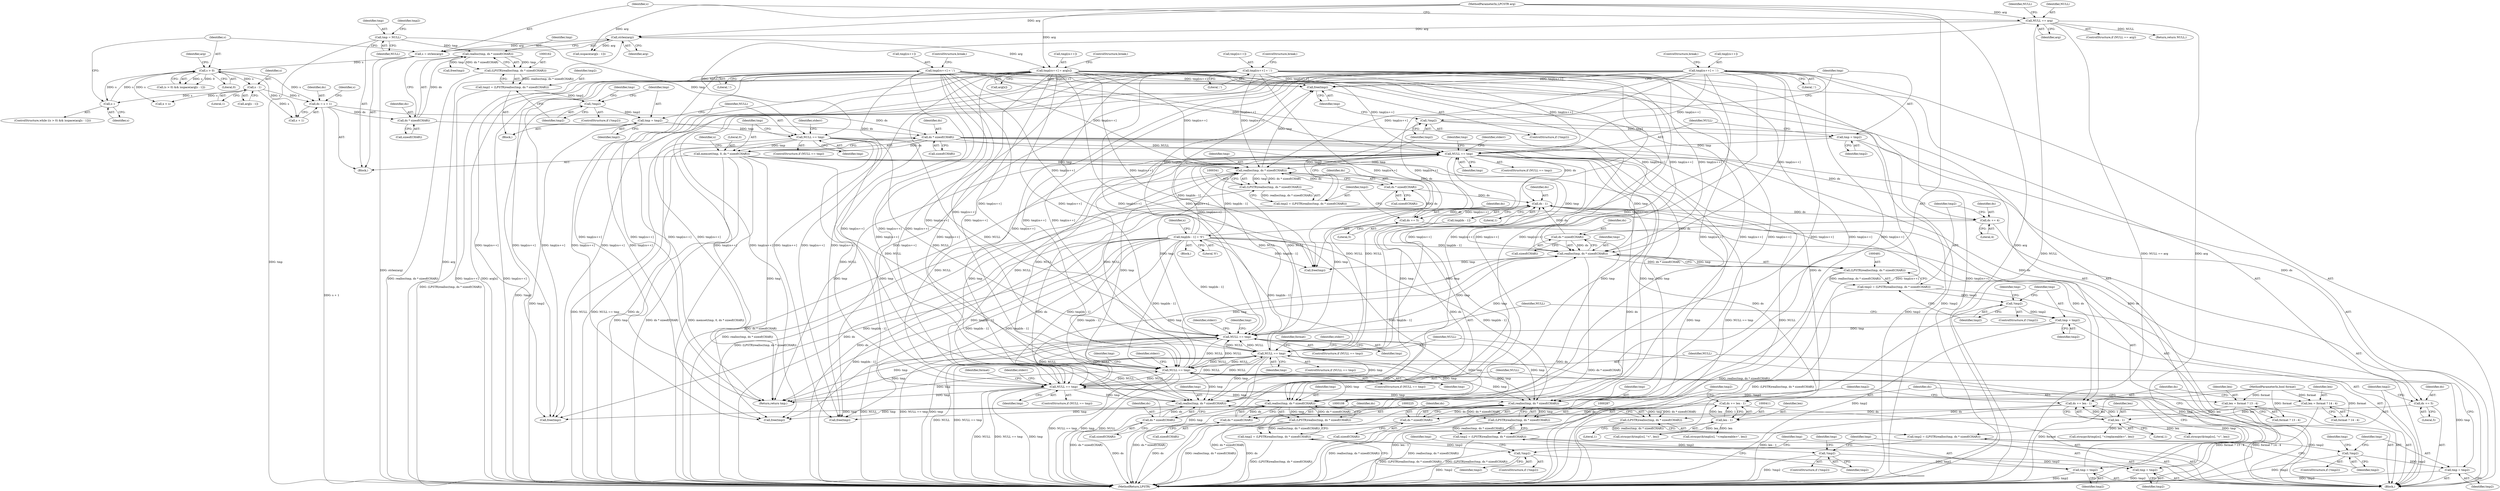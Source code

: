 digraph "0_FreeRDP_fc80ab45621bd966f70594c0b7393ec005a94007@API" {
"1000351" [label="(Call,free(tmp))"];
"1000539" [label="(Call,tmp[cs++] = arg[x])"];
"1000136" [label="(Call,strlen(arg))"];
"1000129" [label="(Call,NULL == arg)"];
"1000109" [label="(MethodParameterIn,LPCSTR arg)"];
"1000397" [label="(Call,tmp[cs++] = ';')"];
"1000342" [label="(Call,realloc(tmp, ds * sizeof(CHAR)))"];
"1000467" [label="(Call,tmp[cs++] = ';')"];
"1000188" [label="(Call,memset(tmp, 0, ds * sizeof(CHAR)))"];
"1000178" [label="(Call,NULL == tmp)"];
"1000113" [label="(Call,tmp = NULL)"];
"1000174" [label="(Call,tmp = tmp2)"];
"1000170" [label="(Call,!tmp2)"];
"1000159" [label="(Call,tmp2 = (LPSTR)realloc(tmp, ds * sizeof(CHAR)))"];
"1000161" [label="(Call,(LPSTR)realloc(tmp, ds * sizeof(CHAR)))"];
"1000163" [label="(Call,realloc(tmp, ds * sizeof(CHAR)))"];
"1000165" [label="(Call,ds * sizeof(CHAR))"];
"1000151" [label="(Call,ds = s + 1)"];
"1000140" [label="(Call,s > 0)"];
"1000134" [label="(Call,s = strlen(arg))"];
"1000149" [label="(Call,s--)"];
"1000146" [label="(Call,s - 1)"];
"1000191" [label="(Call,ds * sizeof(CHAR))"];
"1000303" [label="(Call,NULL == tmp)"];
"1000427" [label="(Call,NULL == tmp)"];
"1000357" [label="(Call,NULL == tmp)"];
"1000241" [label="(Call,NULL == tmp)"];
"1000497" [label="(Call,NULL == tmp)"];
"1000493" [label="(Call,tmp = tmp2)"];
"1000489" [label="(Call,!tmp2)"];
"1000478" [label="(Call,tmp2 = (LPSTR)realloc(tmp, ds * sizeof(CHAR)))"];
"1000480" [label="(Call,(LPSTR)realloc(tmp, ds * sizeof(CHAR)))"];
"1000482" [label="(Call,realloc(tmp, ds * sizeof(CHAR)))"];
"1000531" [label="(Call,tmp[cs++] = ';')"];
"1000548" [label="(Call,tmp[ds - 1] = '\0')"];
"1000484" [label="(Call,ds * sizeof(CHAR))"];
"1000475" [label="(Call,ds += 4)"];
"1000551" [label="(Call,ds - 1)"];
"1000290" [label="(Call,ds * sizeof(CHAR))"];
"1000279" [label="(Call,ds += len - 1)"];
"1000281" [label="(Call,len - 1)"];
"1000273" [label="(Call,len = format ? 14 : 4)"];
"1000110" [label="(MethodParameterIn,bool format)"];
"1000228" [label="(Call,ds * sizeof(CHAR))"];
"1000217" [label="(Call,ds += len - 1)"];
"1000219" [label="(Call,len - 1)"];
"1000211" [label="(Call,len = format ? 13 : 4)"];
"1000414" [label="(Call,ds * sizeof(CHAR))"];
"1000405" [label="(Call,ds += 5)"];
"1000344" [label="(Call,ds * sizeof(CHAR))"];
"1000335" [label="(Call,ds += 5)"];
"1000237" [label="(Call,tmp = tmp2)"];
"1000233" [label="(Call,!tmp2)"];
"1000222" [label="(Call,tmp2 = (LPSTR)realloc(tmp, ds * sizeof(CHAR)))"];
"1000224" [label="(Call,(LPSTR)realloc(tmp, ds * sizeof(CHAR)))"];
"1000226" [label="(Call,realloc(tmp, ds * sizeof(CHAR)))"];
"1000353" [label="(Call,tmp = tmp2)"];
"1000349" [label="(Call,!tmp2)"];
"1000338" [label="(Call,tmp2 = (LPSTR)realloc(tmp, ds * sizeof(CHAR)))"];
"1000340" [label="(Call,(LPSTR)realloc(tmp, ds * sizeof(CHAR)))"];
"1000423" [label="(Call,tmp = tmp2)"];
"1000419" [label="(Call,!tmp2)"];
"1000408" [label="(Call,tmp2 = (LPSTR)realloc(tmp, ds * sizeof(CHAR)))"];
"1000410" [label="(Call,(LPSTR)realloc(tmp, ds * sizeof(CHAR)))"];
"1000412" [label="(Call,realloc(tmp, ds * sizeof(CHAR)))"];
"1000299" [label="(Call,tmp = tmp2)"];
"1000295" [label="(Call,!tmp2)"];
"1000284" [label="(Call,tmp2 = (LPSTR)realloc(tmp, ds * sizeof(CHAR)))"];
"1000286" [label="(Call,(LPSTR)realloc(tmp, ds * sizeof(CHAR)))"];
"1000288" [label="(Call,realloc(tmp, ds * sizeof(CHAR)))"];
"1000283" [label="(Literal,1)"];
"1000133" [label="(Identifier,NULL)"];
"1000204" [label="(Block,)"];
"1000224" [label="(Call,(LPSTR)realloc(tmp, ds * sizeof(CHAR)))"];
"1000227" [label="(Identifier,tmp)"];
"1000177" [label="(ControlStructure,if (NULL == tmp))"];
"1000241" [label="(Call,NULL == tmp)"];
"1000226" [label="(Call,realloc(tmp, ds * sizeof(CHAR)))"];
"1000359" [label="(Identifier,tmp)"];
"1000275" [label="(Call,format ? 14 : 4)"];
"1000491" [label="(Call,free(tmp))"];
"1000137" [label="(Identifier,arg)"];
"1000279" [label="(Call,ds += len - 1)"];
"1000544" [label="(Call,arg[x])"];
"1000420" [label="(Identifier,tmp2)"];
"1000134" [label="(Call,s = strlen(arg))"];
"1000118" [label="(Identifier,tmp2)"];
"1000252" [label="(Identifier,format)"];
"1000536" [label="(Literal,';')"];
"1000416" [label="(Call,sizeof(CHAR))"];
"1000203" [label="(Identifier,x)"];
"1000492" [label="(Identifier,tmp)"];
"1000406" [label="(Identifier,ds)"];
"1000166" [label="(Identifier,ds)"];
"1000484" [label="(Call,ds * sizeof(CHAR))"];
"1000552" [label="(Identifier,ds)"];
"1000357" [label="(Call,NULL == tmp)"];
"1000335" [label="(Call,ds += 5)"];
"1000129" [label="(Call,NULL == arg)"];
"1000369" [label="(Identifier,tmp)"];
"1000547" [label="(ControlStructure,break;)"];
"1000183" [label="(Identifier,stderr)"];
"1000472" [label="(Literal,';')"];
"1000498" [label="(Identifier,NULL)"];
"1000302" [label="(ControlStructure,if (NULL == tmp))"];
"1000428" [label="(Identifier,NULL)"];
"1000548" [label="(Call,tmp[ds - 1] = '\0')"];
"1000213" [label="(Call,format ? 13 : 4)"];
"1000233" [label="(Call,!tmp2)"];
"1000135" [label="(Identifier,s)"];
"1000405" [label="(Call,ds += 5)"];
"1000301" [label="(Identifier,tmp2)"];
"1000432" [label="(Identifier,stderr)"];
"1000473" [label="(ControlStructure,break;)"];
"1000139" [label="(Call,(s > 0) && isspace(arg[s - 1]))"];
"1000553" [label="(Literal,1)"];
"1000175" [label="(Identifier,tmp)"];
"1000497" [label="(Call,NULL == tmp)"];
"1000362" [label="(Identifier,stderr)"];
"1000180" [label="(Identifier,tmp)"];
"1000298" [label="(Identifier,tmp)"];
"1000297" [label="(Call,free(tmp))"];
"1000109" [label="(MethodParameterIn,LPCSTR arg)"];
"1000132" [label="(Return,return NULL;)"];
"1000308" [label="(Identifier,stderr)"];
"1000188" [label="(Call,memset(tmp, 0, ds * sizeof(CHAR)))"];
"1000172" [label="(Call,free(tmp))"];
"1000426" [label="(ControlStructure,if (NULL == tmp))"];
"1000246" [label="(Identifier,stderr)"];
"1000179" [label="(Identifier,NULL)"];
"1000486" [label="(Call,sizeof(CHAR))"];
"1000355" [label="(Identifier,tmp2)"];
"1000131" [label="(Identifier,arg)"];
"1000222" [label="(Call,tmp2 = (LPSTR)realloc(tmp, ds * sizeof(CHAR)))"];
"1000339" [label="(Identifier,tmp2)"];
"1000199" [label="(Call,x < s)"];
"1000423" [label="(Call,tmp = tmp2)"];
"1000165" [label="(Call,ds * sizeof(CHAR))"];
"1000209" [label="(Block,)"];
"1000173" [label="(Identifier,tmp)"];
"1000299" [label="(Call,tmp = tmp2)"];
"1000496" [label="(ControlStructure,if (NULL == tmp))"];
"1000336" [label="(Identifier,ds)"];
"1000418" [label="(ControlStructure,if (!tmp2))"];
"1000480" [label="(Call,(LPSTR)realloc(tmp, ds * sizeof(CHAR)))"];
"1000286" [label="(Call,(LPSTR)realloc(tmp, ds * sizeof(CHAR)))"];
"1000152" [label="(Identifier,ds)"];
"1000253" [label="(Call,strncpy(&tmp[cs], \"<replaceable>\", len))"];
"1000115" [label="(Identifier,NULL)"];
"1000424" [label="(Identifier,tmp)"];
"1000212" [label="(Identifier,len)"];
"1000230" [label="(Call,sizeof(CHAR))"];
"1000429" [label="(Identifier,tmp)"];
"1000159" [label="(Call,tmp2 = (LPSTR)realloc(tmp, ds * sizeof(CHAR)))"];
"1000191" [label="(Call,ds * sizeof(CHAR))"];
"1000140" [label="(Call,s > 0)"];
"1000439" [label="(Identifier,tmp)"];
"1000537" [label="(ControlStructure,break;)"];
"1000261" [label="(Call,strncpy(&tmp[cs], \"&lt;\", len))"];
"1000217" [label="(Call,ds += len - 1)"];
"1000485" [label="(Identifier,ds)"];
"1000138" [label="(ControlStructure,while ((s > 0) && isspace(arg[s - 1])))"];
"1000157" [label="(Identifier,s)"];
"1000554" [label="(Literal,'\0')"];
"1000415" [label="(Identifier,ds)"];
"1000144" [label="(Call,arg[s - 1])"];
"1000229" [label="(Identifier,ds)"];
"1000419" [label="(Call,!tmp2)"];
"1000345" [label="(Identifier,ds)"];
"1000410" [label="(Call,(LPSTR)realloc(tmp, ds * sizeof(CHAR)))"];
"1000189" [label="(Identifier,tmp)"];
"1000555" [label="(Return,return tmp;)"];
"1000235" [label="(Call,free(tmp))"];
"1000323" [label="(Call,strncpy(&tmp[cs], \"&lt;\", len))"];
"1000352" [label="(Identifier,tmp)"];
"1000242" [label="(Identifier,NULL)"];
"1000284" [label="(Call,tmp2 = (LPSTR)realloc(tmp, ds * sizeof(CHAR)))"];
"1000282" [label="(Identifier,len)"];
"1000148" [label="(Literal,1)"];
"1000228" [label="(Call,ds * sizeof(CHAR))"];
"1000153" [label="(Call,s + 1)"];
"1000350" [label="(Identifier,tmp2)"];
"1000303" [label="(Call,NULL == tmp)"];
"1000300" [label="(Identifier,tmp)"];
"1000412" [label="(Call,realloc(tmp, ds * sizeof(CHAR)))"];
"1000232" [label="(ControlStructure,if (!tmp2))"];
"1000305" [label="(Identifier,tmp)"];
"1000549" [label="(Call,tmp[ds - 1])"];
"1000427" [label="(Call,NULL == tmp)"];
"1000540" [label="(Call,tmp[cs++])"];
"1000151" [label="(Call,ds = s + 1)"];
"1000169" [label="(ControlStructure,if (!tmp2))"];
"1000493" [label="(Call,tmp = tmp2)"];
"1000143" [label="(Call,isspace(arg[s - 1]))"];
"1000190" [label="(Literal,0)"];
"1000161" [label="(Call,(LPSTR)realloc(tmp, ds * sizeof(CHAR)))"];
"1000532" [label="(Call,tmp[cs++])"];
"1000409" [label="(Identifier,tmp2)"];
"1000114" [label="(Identifier,tmp)"];
"1000488" [label="(ControlStructure,if (!tmp2))"];
"1000476" [label="(Identifier,ds)"];
"1000499" [label="(Identifier,tmp)"];
"1000291" [label="(Identifier,ds)"];
"1000285" [label="(Identifier,tmp2)"];
"1000141" [label="(Identifier,s)"];
"1000343" [label="(Identifier,tmp)"];
"1000342" [label="(Call,realloc(tmp, ds * sizeof(CHAR)))"];
"1000314" [label="(Identifier,format)"];
"1000557" [label="(MethodReturn,LPSTR)"];
"1000337" [label="(Literal,5)"];
"1000142" [label="(Literal,0)"];
"1000292" [label="(Call,sizeof(CHAR))"];
"1000110" [label="(MethodParameterIn,bool format)"];
"1000489" [label="(Call,!tmp2)"];
"1000344" [label="(Call,ds * sizeof(CHAR))"];
"1000240" [label="(ControlStructure,if (NULL == tmp))"];
"1000531" [label="(Call,tmp[cs++] = ';')"];
"1000315" [label="(Call,strncpy(&tmp[cs], \"</replaceable>\", len))"];
"1000211" [label="(Call,len = format ? 13 : 4)"];
"1000197" [label="(Identifier,x)"];
"1000475" [label="(Call,ds += 4)"];
"1000234" [label="(Identifier,tmp2)"];
"1000468" [label="(Call,tmp[cs++])"];
"1000176" [label="(Identifier,tmp2)"];
"1000478" [label="(Call,tmp2 = (LPSTR)realloc(tmp, ds * sizeof(CHAR)))"];
"1000407" [label="(Literal,5)"];
"1000170" [label="(Call,!tmp2)"];
"1000146" [label="(Call,s - 1)"];
"1000351" [label="(Call,free(tmp))"];
"1000290" [label="(Call,ds * sizeof(CHAR))"];
"1000494" [label="(Identifier,tmp)"];
"1000490" [label="(Identifier,tmp2)"];
"1000483" [label="(Identifier,tmp)"];
"1000158" [label="(Block,)"];
"1000346" [label="(Call,sizeof(CHAR))"];
"1000502" [label="(Identifier,stderr)"];
"1000479" [label="(Identifier,tmp2)"];
"1000163" [label="(Call,realloc(tmp, ds * sizeof(CHAR)))"];
"1000149" [label="(Call,s--)"];
"1000238" [label="(Identifier,tmp)"];
"1000539" [label="(Call,tmp[cs++] = arg[x])"];
"1000349" [label="(Call,!tmp2)"];
"1000223" [label="(Identifier,tmp2)"];
"1000304" [label="(Identifier,NULL)"];
"1000467" [label="(Call,tmp[cs++] = ';')"];
"1000495" [label="(Identifier,tmp2)"];
"1000147" [label="(Identifier,s)"];
"1000193" [label="(Call,sizeof(CHAR))"];
"1000414" [label="(Call,ds * sizeof(CHAR))"];
"1000294" [label="(ControlStructure,if (!tmp2))"];
"1000288" [label="(Call,realloc(tmp, ds * sizeof(CHAR)))"];
"1000338" [label="(Call,tmp2 = (LPSTR)realloc(tmp, ds * sizeof(CHAR)))"];
"1000192" [label="(Identifier,ds)"];
"1000289" [label="(Identifier,tmp)"];
"1000239" [label="(Identifier,tmp2)"];
"1000477" [label="(Literal,4)"];
"1000280" [label="(Identifier,ds)"];
"1000128" [label="(ControlStructure,if (NULL == arg))"];
"1000348" [label="(ControlStructure,if (!tmp2))"];
"1000220" [label="(Identifier,len)"];
"1000150" [label="(Identifier,s)"];
"1000218" [label="(Identifier,ds)"];
"1000509" [label="(Identifier,tmp)"];
"1000295" [label="(Call,!tmp2)"];
"1000296" [label="(Identifier,tmp2)"];
"1000354" [label="(Identifier,tmp)"];
"1000164" [label="(Identifier,tmp)"];
"1000174" [label="(Call,tmp = tmp2)"];
"1000219" [label="(Call,len - 1)"];
"1000145" [label="(Identifier,arg)"];
"1000171" [label="(Identifier,tmp2)"];
"1000408" [label="(Call,tmp2 = (LPSTR)realloc(tmp, ds * sizeof(CHAR)))"];
"1000397" [label="(Call,tmp[cs++] = ';')"];
"1000130" [label="(Identifier,NULL)"];
"1000178" [label="(Call,NULL == tmp)"];
"1000281" [label="(Call,len - 1)"];
"1000402" [label="(Literal,';')"];
"1000236" [label="(Identifier,tmp)"];
"1000413" [label="(Identifier,tmp)"];
"1000273" [label="(Call,len = format ? 14 : 4)"];
"1000356" [label="(ControlStructure,if (NULL == tmp))"];
"1000111" [label="(Block,)"];
"1000358" [label="(Identifier,NULL)"];
"1000221" [label="(Literal,1)"];
"1000425" [label="(Identifier,tmp2)"];
"1000237" [label="(Call,tmp = tmp2)"];
"1000482" [label="(Call,realloc(tmp, ds * sizeof(CHAR)))"];
"1000551" [label="(Call,ds - 1)"];
"1000113" [label="(Call,tmp = NULL)"];
"1000243" [label="(Identifier,tmp)"];
"1000340" [label="(Call,(LPSTR)realloc(tmp, ds * sizeof(CHAR)))"];
"1000421" [label="(Call,free(tmp))"];
"1000398" [label="(Call,tmp[cs++])"];
"1000422" [label="(Identifier,tmp)"];
"1000160" [label="(Identifier,tmp2)"];
"1000353" [label="(Call,tmp = tmp2)"];
"1000167" [label="(Call,sizeof(CHAR))"];
"1000403" [label="(ControlStructure,break;)"];
"1000274" [label="(Identifier,len)"];
"1000136" [label="(Call,strlen(arg))"];
"1000351" -> "1000348"  [label="AST: "];
"1000351" -> "1000352"  [label="CFG: "];
"1000352" -> "1000351"  [label="AST: "];
"1000354" -> "1000351"  [label="CFG: "];
"1000539" -> "1000351"  [label="DDG: tmp[cs++]"];
"1000397" -> "1000351"  [label="DDG: tmp[cs++]"];
"1000342" -> "1000351"  [label="DDG: tmp"];
"1000467" -> "1000351"  [label="DDG: tmp[cs++]"];
"1000531" -> "1000351"  [label="DDG: tmp[cs++]"];
"1000548" -> "1000351"  [label="DDG: tmp[ds - 1]"];
"1000539" -> "1000209"  [label="AST: "];
"1000539" -> "1000544"  [label="CFG: "];
"1000540" -> "1000539"  [label="AST: "];
"1000544" -> "1000539"  [label="AST: "];
"1000547" -> "1000539"  [label="CFG: "];
"1000539" -> "1000557"  [label="DDG: tmp[cs++]"];
"1000539" -> "1000557"  [label="DDG: arg[x]"];
"1000539" -> "1000226"  [label="DDG: tmp[cs++]"];
"1000539" -> "1000235"  [label="DDG: tmp[cs++]"];
"1000539" -> "1000241"  [label="DDG: tmp[cs++]"];
"1000539" -> "1000288"  [label="DDG: tmp[cs++]"];
"1000539" -> "1000297"  [label="DDG: tmp[cs++]"];
"1000539" -> "1000303"  [label="DDG: tmp[cs++]"];
"1000539" -> "1000342"  [label="DDG: tmp[cs++]"];
"1000539" -> "1000357"  [label="DDG: tmp[cs++]"];
"1000539" -> "1000412"  [label="DDG: tmp[cs++]"];
"1000539" -> "1000421"  [label="DDG: tmp[cs++]"];
"1000539" -> "1000427"  [label="DDG: tmp[cs++]"];
"1000539" -> "1000482"  [label="DDG: tmp[cs++]"];
"1000539" -> "1000491"  [label="DDG: tmp[cs++]"];
"1000539" -> "1000497"  [label="DDG: tmp[cs++]"];
"1000136" -> "1000539"  [label="DDG: arg"];
"1000109" -> "1000539"  [label="DDG: arg"];
"1000539" -> "1000555"  [label="DDG: tmp[cs++]"];
"1000136" -> "1000134"  [label="AST: "];
"1000136" -> "1000137"  [label="CFG: "];
"1000137" -> "1000136"  [label="AST: "];
"1000134" -> "1000136"  [label="CFG: "];
"1000136" -> "1000557"  [label="DDG: arg"];
"1000136" -> "1000134"  [label="DDG: arg"];
"1000129" -> "1000136"  [label="DDG: arg"];
"1000109" -> "1000136"  [label="DDG: arg"];
"1000136" -> "1000143"  [label="DDG: arg"];
"1000129" -> "1000128"  [label="AST: "];
"1000129" -> "1000131"  [label="CFG: "];
"1000130" -> "1000129"  [label="AST: "];
"1000131" -> "1000129"  [label="AST: "];
"1000133" -> "1000129"  [label="CFG: "];
"1000135" -> "1000129"  [label="CFG: "];
"1000129" -> "1000557"  [label="DDG: NULL"];
"1000129" -> "1000557"  [label="DDG: NULL == arg"];
"1000129" -> "1000557"  [label="DDG: arg"];
"1000109" -> "1000129"  [label="DDG: arg"];
"1000129" -> "1000132"  [label="DDG: NULL"];
"1000129" -> "1000178"  [label="DDG: NULL"];
"1000109" -> "1000108"  [label="AST: "];
"1000109" -> "1000557"  [label="DDG: arg"];
"1000109" -> "1000143"  [label="DDG: arg"];
"1000397" -> "1000209"  [label="AST: "];
"1000397" -> "1000402"  [label="CFG: "];
"1000398" -> "1000397"  [label="AST: "];
"1000402" -> "1000397"  [label="AST: "];
"1000403" -> "1000397"  [label="CFG: "];
"1000397" -> "1000557"  [label="DDG: tmp[cs++]"];
"1000397" -> "1000226"  [label="DDG: tmp[cs++]"];
"1000397" -> "1000235"  [label="DDG: tmp[cs++]"];
"1000397" -> "1000241"  [label="DDG: tmp[cs++]"];
"1000397" -> "1000288"  [label="DDG: tmp[cs++]"];
"1000397" -> "1000297"  [label="DDG: tmp[cs++]"];
"1000397" -> "1000303"  [label="DDG: tmp[cs++]"];
"1000397" -> "1000342"  [label="DDG: tmp[cs++]"];
"1000397" -> "1000357"  [label="DDG: tmp[cs++]"];
"1000397" -> "1000412"  [label="DDG: tmp[cs++]"];
"1000397" -> "1000421"  [label="DDG: tmp[cs++]"];
"1000397" -> "1000427"  [label="DDG: tmp[cs++]"];
"1000397" -> "1000482"  [label="DDG: tmp[cs++]"];
"1000397" -> "1000491"  [label="DDG: tmp[cs++]"];
"1000397" -> "1000497"  [label="DDG: tmp[cs++]"];
"1000397" -> "1000555"  [label="DDG: tmp[cs++]"];
"1000342" -> "1000340"  [label="AST: "];
"1000342" -> "1000344"  [label="CFG: "];
"1000343" -> "1000342"  [label="AST: "];
"1000344" -> "1000342"  [label="AST: "];
"1000340" -> "1000342"  [label="CFG: "];
"1000342" -> "1000557"  [label="DDG: ds * sizeof(CHAR)"];
"1000342" -> "1000340"  [label="DDG: tmp"];
"1000342" -> "1000340"  [label="DDG: ds * sizeof(CHAR)"];
"1000467" -> "1000342"  [label="DDG: tmp[cs++]"];
"1000188" -> "1000342"  [label="DDG: tmp"];
"1000303" -> "1000342"  [label="DDG: tmp"];
"1000497" -> "1000342"  [label="DDG: tmp"];
"1000427" -> "1000342"  [label="DDG: tmp"];
"1000241" -> "1000342"  [label="DDG: tmp"];
"1000357" -> "1000342"  [label="DDG: tmp"];
"1000531" -> "1000342"  [label="DDG: tmp[cs++]"];
"1000548" -> "1000342"  [label="DDG: tmp[ds - 1]"];
"1000344" -> "1000342"  [label="DDG: ds"];
"1000467" -> "1000209"  [label="AST: "];
"1000467" -> "1000472"  [label="CFG: "];
"1000468" -> "1000467"  [label="AST: "];
"1000472" -> "1000467"  [label="AST: "];
"1000473" -> "1000467"  [label="CFG: "];
"1000467" -> "1000557"  [label="DDG: tmp[cs++]"];
"1000467" -> "1000226"  [label="DDG: tmp[cs++]"];
"1000467" -> "1000235"  [label="DDG: tmp[cs++]"];
"1000467" -> "1000241"  [label="DDG: tmp[cs++]"];
"1000467" -> "1000288"  [label="DDG: tmp[cs++]"];
"1000467" -> "1000297"  [label="DDG: tmp[cs++]"];
"1000467" -> "1000303"  [label="DDG: tmp[cs++]"];
"1000467" -> "1000357"  [label="DDG: tmp[cs++]"];
"1000467" -> "1000412"  [label="DDG: tmp[cs++]"];
"1000467" -> "1000421"  [label="DDG: tmp[cs++]"];
"1000467" -> "1000427"  [label="DDG: tmp[cs++]"];
"1000467" -> "1000482"  [label="DDG: tmp[cs++]"];
"1000467" -> "1000491"  [label="DDG: tmp[cs++]"];
"1000467" -> "1000497"  [label="DDG: tmp[cs++]"];
"1000467" -> "1000555"  [label="DDG: tmp[cs++]"];
"1000188" -> "1000111"  [label="AST: "];
"1000188" -> "1000191"  [label="CFG: "];
"1000189" -> "1000188"  [label="AST: "];
"1000190" -> "1000188"  [label="AST: "];
"1000191" -> "1000188"  [label="AST: "];
"1000197" -> "1000188"  [label="CFG: "];
"1000188" -> "1000557"  [label="DDG: memset(tmp, 0, ds * sizeof(CHAR))"];
"1000188" -> "1000557"  [label="DDG: tmp"];
"1000188" -> "1000557"  [label="DDG: ds * sizeof(CHAR)"];
"1000178" -> "1000188"  [label="DDG: tmp"];
"1000191" -> "1000188"  [label="DDG: ds"];
"1000188" -> "1000226"  [label="DDG: tmp"];
"1000188" -> "1000288"  [label="DDG: tmp"];
"1000188" -> "1000412"  [label="DDG: tmp"];
"1000188" -> "1000482"  [label="DDG: tmp"];
"1000188" -> "1000555"  [label="DDG: tmp"];
"1000178" -> "1000177"  [label="AST: "];
"1000178" -> "1000180"  [label="CFG: "];
"1000179" -> "1000178"  [label="AST: "];
"1000180" -> "1000178"  [label="AST: "];
"1000183" -> "1000178"  [label="CFG: "];
"1000189" -> "1000178"  [label="CFG: "];
"1000178" -> "1000557"  [label="DDG: NULL == tmp"];
"1000178" -> "1000557"  [label="DDG: NULL"];
"1000113" -> "1000178"  [label="DDG: tmp"];
"1000174" -> "1000178"  [label="DDG: tmp"];
"1000178" -> "1000241"  [label="DDG: NULL"];
"1000178" -> "1000303"  [label="DDG: NULL"];
"1000178" -> "1000357"  [label="DDG: NULL"];
"1000178" -> "1000427"  [label="DDG: NULL"];
"1000178" -> "1000497"  [label="DDG: NULL"];
"1000113" -> "1000111"  [label="AST: "];
"1000113" -> "1000115"  [label="CFG: "];
"1000114" -> "1000113"  [label="AST: "];
"1000115" -> "1000113"  [label="AST: "];
"1000118" -> "1000113"  [label="CFG: "];
"1000113" -> "1000557"  [label="DDG: tmp"];
"1000113" -> "1000163"  [label="DDG: tmp"];
"1000174" -> "1000158"  [label="AST: "];
"1000174" -> "1000176"  [label="CFG: "];
"1000175" -> "1000174"  [label="AST: "];
"1000176" -> "1000174"  [label="AST: "];
"1000179" -> "1000174"  [label="CFG: "];
"1000174" -> "1000557"  [label="DDG: tmp2"];
"1000170" -> "1000174"  [label="DDG: tmp2"];
"1000170" -> "1000169"  [label="AST: "];
"1000170" -> "1000171"  [label="CFG: "];
"1000171" -> "1000170"  [label="AST: "];
"1000173" -> "1000170"  [label="CFG: "];
"1000175" -> "1000170"  [label="CFG: "];
"1000170" -> "1000557"  [label="DDG: !tmp2"];
"1000159" -> "1000170"  [label="DDG: tmp2"];
"1000159" -> "1000158"  [label="AST: "];
"1000159" -> "1000161"  [label="CFG: "];
"1000160" -> "1000159"  [label="AST: "];
"1000161" -> "1000159"  [label="AST: "];
"1000171" -> "1000159"  [label="CFG: "];
"1000159" -> "1000557"  [label="DDG: (LPSTR)realloc(tmp, ds * sizeof(CHAR))"];
"1000161" -> "1000159"  [label="DDG: realloc(tmp, ds * sizeof(CHAR))"];
"1000161" -> "1000163"  [label="CFG: "];
"1000162" -> "1000161"  [label="AST: "];
"1000163" -> "1000161"  [label="AST: "];
"1000161" -> "1000557"  [label="DDG: realloc(tmp, ds * sizeof(CHAR))"];
"1000163" -> "1000161"  [label="DDG: tmp"];
"1000163" -> "1000161"  [label="DDG: ds * sizeof(CHAR)"];
"1000163" -> "1000165"  [label="CFG: "];
"1000164" -> "1000163"  [label="AST: "];
"1000165" -> "1000163"  [label="AST: "];
"1000165" -> "1000163"  [label="DDG: ds"];
"1000163" -> "1000172"  [label="DDG: tmp"];
"1000165" -> "1000167"  [label="CFG: "];
"1000166" -> "1000165"  [label="AST: "];
"1000167" -> "1000165"  [label="AST: "];
"1000151" -> "1000165"  [label="DDG: ds"];
"1000165" -> "1000191"  [label="DDG: ds"];
"1000151" -> "1000111"  [label="AST: "];
"1000151" -> "1000153"  [label="CFG: "];
"1000152" -> "1000151"  [label="AST: "];
"1000153" -> "1000151"  [label="AST: "];
"1000157" -> "1000151"  [label="CFG: "];
"1000151" -> "1000557"  [label="DDG: s + 1"];
"1000140" -> "1000151"  [label="DDG: s"];
"1000146" -> "1000151"  [label="DDG: s"];
"1000151" -> "1000191"  [label="DDG: ds"];
"1000140" -> "1000139"  [label="AST: "];
"1000140" -> "1000142"  [label="CFG: "];
"1000141" -> "1000140"  [label="AST: "];
"1000142" -> "1000140"  [label="AST: "];
"1000145" -> "1000140"  [label="CFG: "];
"1000139" -> "1000140"  [label="CFG: "];
"1000140" -> "1000139"  [label="DDG: s"];
"1000140" -> "1000139"  [label="DDG: 0"];
"1000134" -> "1000140"  [label="DDG: s"];
"1000149" -> "1000140"  [label="DDG: s"];
"1000140" -> "1000146"  [label="DDG: s"];
"1000140" -> "1000149"  [label="DDG: s"];
"1000140" -> "1000153"  [label="DDG: s"];
"1000140" -> "1000199"  [label="DDG: s"];
"1000134" -> "1000111"  [label="AST: "];
"1000135" -> "1000134"  [label="AST: "];
"1000141" -> "1000134"  [label="CFG: "];
"1000134" -> "1000557"  [label="DDG: strlen(arg)"];
"1000149" -> "1000138"  [label="AST: "];
"1000149" -> "1000150"  [label="CFG: "];
"1000150" -> "1000149"  [label="AST: "];
"1000141" -> "1000149"  [label="CFG: "];
"1000146" -> "1000149"  [label="DDG: s"];
"1000146" -> "1000144"  [label="AST: "];
"1000146" -> "1000148"  [label="CFG: "];
"1000147" -> "1000146"  [label="AST: "];
"1000148" -> "1000146"  [label="AST: "];
"1000144" -> "1000146"  [label="CFG: "];
"1000146" -> "1000153"  [label="DDG: s"];
"1000146" -> "1000199"  [label="DDG: s"];
"1000191" -> "1000193"  [label="CFG: "];
"1000192" -> "1000191"  [label="AST: "];
"1000193" -> "1000191"  [label="AST: "];
"1000191" -> "1000557"  [label="DDG: ds"];
"1000191" -> "1000217"  [label="DDG: ds"];
"1000191" -> "1000279"  [label="DDG: ds"];
"1000191" -> "1000335"  [label="DDG: ds"];
"1000191" -> "1000405"  [label="DDG: ds"];
"1000191" -> "1000475"  [label="DDG: ds"];
"1000191" -> "1000551"  [label="DDG: ds"];
"1000303" -> "1000302"  [label="AST: "];
"1000303" -> "1000305"  [label="CFG: "];
"1000304" -> "1000303"  [label="AST: "];
"1000305" -> "1000303"  [label="AST: "];
"1000308" -> "1000303"  [label="CFG: "];
"1000314" -> "1000303"  [label="CFG: "];
"1000303" -> "1000557"  [label="DDG: NULL"];
"1000303" -> "1000557"  [label="DDG: NULL == tmp"];
"1000303" -> "1000557"  [label="DDG: tmp"];
"1000303" -> "1000226"  [label="DDG: tmp"];
"1000303" -> "1000241"  [label="DDG: NULL"];
"1000303" -> "1000288"  [label="DDG: tmp"];
"1000427" -> "1000303"  [label="DDG: NULL"];
"1000357" -> "1000303"  [label="DDG: NULL"];
"1000241" -> "1000303"  [label="DDG: NULL"];
"1000497" -> "1000303"  [label="DDG: NULL"];
"1000299" -> "1000303"  [label="DDG: tmp"];
"1000531" -> "1000303"  [label="DDG: tmp[cs++]"];
"1000548" -> "1000303"  [label="DDG: tmp[ds - 1]"];
"1000303" -> "1000357"  [label="DDG: NULL"];
"1000303" -> "1000412"  [label="DDG: tmp"];
"1000303" -> "1000427"  [label="DDG: NULL"];
"1000303" -> "1000482"  [label="DDG: tmp"];
"1000303" -> "1000497"  [label="DDG: NULL"];
"1000303" -> "1000555"  [label="DDG: tmp"];
"1000427" -> "1000426"  [label="AST: "];
"1000427" -> "1000429"  [label="CFG: "];
"1000428" -> "1000427"  [label="AST: "];
"1000429" -> "1000427"  [label="AST: "];
"1000432" -> "1000427"  [label="CFG: "];
"1000439" -> "1000427"  [label="CFG: "];
"1000427" -> "1000557"  [label="DDG: NULL"];
"1000427" -> "1000557"  [label="DDG: NULL == tmp"];
"1000427" -> "1000557"  [label="DDG: tmp"];
"1000427" -> "1000226"  [label="DDG: tmp"];
"1000427" -> "1000241"  [label="DDG: NULL"];
"1000427" -> "1000288"  [label="DDG: tmp"];
"1000427" -> "1000357"  [label="DDG: NULL"];
"1000427" -> "1000412"  [label="DDG: tmp"];
"1000357" -> "1000427"  [label="DDG: NULL"];
"1000241" -> "1000427"  [label="DDG: NULL"];
"1000497" -> "1000427"  [label="DDG: NULL"];
"1000423" -> "1000427"  [label="DDG: tmp"];
"1000531" -> "1000427"  [label="DDG: tmp[cs++]"];
"1000548" -> "1000427"  [label="DDG: tmp[ds - 1]"];
"1000427" -> "1000482"  [label="DDG: tmp"];
"1000427" -> "1000497"  [label="DDG: NULL"];
"1000427" -> "1000555"  [label="DDG: tmp"];
"1000357" -> "1000356"  [label="AST: "];
"1000357" -> "1000359"  [label="CFG: "];
"1000358" -> "1000357"  [label="AST: "];
"1000359" -> "1000357"  [label="AST: "];
"1000362" -> "1000357"  [label="CFG: "];
"1000369" -> "1000357"  [label="CFG: "];
"1000357" -> "1000557"  [label="DDG: NULL == tmp"];
"1000357" -> "1000557"  [label="DDG: NULL"];
"1000357" -> "1000557"  [label="DDG: tmp"];
"1000357" -> "1000226"  [label="DDG: tmp"];
"1000357" -> "1000241"  [label="DDG: NULL"];
"1000357" -> "1000288"  [label="DDG: tmp"];
"1000241" -> "1000357"  [label="DDG: NULL"];
"1000497" -> "1000357"  [label="DDG: NULL"];
"1000353" -> "1000357"  [label="DDG: tmp"];
"1000531" -> "1000357"  [label="DDG: tmp[cs++]"];
"1000548" -> "1000357"  [label="DDG: tmp[ds - 1]"];
"1000357" -> "1000412"  [label="DDG: tmp"];
"1000357" -> "1000482"  [label="DDG: tmp"];
"1000357" -> "1000497"  [label="DDG: NULL"];
"1000357" -> "1000555"  [label="DDG: tmp"];
"1000241" -> "1000240"  [label="AST: "];
"1000241" -> "1000243"  [label="CFG: "];
"1000242" -> "1000241"  [label="AST: "];
"1000243" -> "1000241"  [label="AST: "];
"1000246" -> "1000241"  [label="CFG: "];
"1000252" -> "1000241"  [label="CFG: "];
"1000241" -> "1000557"  [label="DDG: NULL"];
"1000241" -> "1000557"  [label="DDG: NULL == tmp"];
"1000241" -> "1000557"  [label="DDG: tmp"];
"1000241" -> "1000226"  [label="DDG: tmp"];
"1000497" -> "1000241"  [label="DDG: NULL"];
"1000237" -> "1000241"  [label="DDG: tmp"];
"1000531" -> "1000241"  [label="DDG: tmp[cs++]"];
"1000548" -> "1000241"  [label="DDG: tmp[ds - 1]"];
"1000241" -> "1000288"  [label="DDG: tmp"];
"1000241" -> "1000412"  [label="DDG: tmp"];
"1000241" -> "1000482"  [label="DDG: tmp"];
"1000241" -> "1000497"  [label="DDG: NULL"];
"1000241" -> "1000555"  [label="DDG: tmp"];
"1000497" -> "1000496"  [label="AST: "];
"1000497" -> "1000499"  [label="CFG: "];
"1000498" -> "1000497"  [label="AST: "];
"1000499" -> "1000497"  [label="AST: "];
"1000502" -> "1000497"  [label="CFG: "];
"1000509" -> "1000497"  [label="CFG: "];
"1000497" -> "1000557"  [label="DDG: NULL"];
"1000497" -> "1000557"  [label="DDG: NULL == tmp"];
"1000497" -> "1000557"  [label="DDG: tmp"];
"1000497" -> "1000226"  [label="DDG: tmp"];
"1000497" -> "1000288"  [label="DDG: tmp"];
"1000497" -> "1000412"  [label="DDG: tmp"];
"1000497" -> "1000482"  [label="DDG: tmp"];
"1000493" -> "1000497"  [label="DDG: tmp"];
"1000531" -> "1000497"  [label="DDG: tmp[cs++]"];
"1000548" -> "1000497"  [label="DDG: tmp[ds - 1]"];
"1000497" -> "1000555"  [label="DDG: tmp"];
"1000493" -> "1000209"  [label="AST: "];
"1000493" -> "1000495"  [label="CFG: "];
"1000494" -> "1000493"  [label="AST: "];
"1000495" -> "1000493"  [label="AST: "];
"1000498" -> "1000493"  [label="CFG: "];
"1000493" -> "1000557"  [label="DDG: tmp2"];
"1000489" -> "1000493"  [label="DDG: tmp2"];
"1000489" -> "1000488"  [label="AST: "];
"1000489" -> "1000490"  [label="CFG: "];
"1000490" -> "1000489"  [label="AST: "];
"1000492" -> "1000489"  [label="CFG: "];
"1000494" -> "1000489"  [label="CFG: "];
"1000489" -> "1000557"  [label="DDG: !tmp2"];
"1000478" -> "1000489"  [label="DDG: tmp2"];
"1000478" -> "1000209"  [label="AST: "];
"1000478" -> "1000480"  [label="CFG: "];
"1000479" -> "1000478"  [label="AST: "];
"1000480" -> "1000478"  [label="AST: "];
"1000490" -> "1000478"  [label="CFG: "];
"1000478" -> "1000557"  [label="DDG: (LPSTR)realloc(tmp, ds * sizeof(CHAR))"];
"1000480" -> "1000478"  [label="DDG: realloc(tmp, ds * sizeof(CHAR))"];
"1000480" -> "1000482"  [label="CFG: "];
"1000481" -> "1000480"  [label="AST: "];
"1000482" -> "1000480"  [label="AST: "];
"1000480" -> "1000557"  [label="DDG: realloc(tmp, ds * sizeof(CHAR))"];
"1000482" -> "1000480"  [label="DDG: tmp"];
"1000482" -> "1000480"  [label="DDG: ds * sizeof(CHAR)"];
"1000482" -> "1000484"  [label="CFG: "];
"1000483" -> "1000482"  [label="AST: "];
"1000484" -> "1000482"  [label="AST: "];
"1000482" -> "1000557"  [label="DDG: ds * sizeof(CHAR)"];
"1000531" -> "1000482"  [label="DDG: tmp[cs++]"];
"1000548" -> "1000482"  [label="DDG: tmp[ds - 1]"];
"1000484" -> "1000482"  [label="DDG: ds"];
"1000482" -> "1000491"  [label="DDG: tmp"];
"1000531" -> "1000209"  [label="AST: "];
"1000531" -> "1000536"  [label="CFG: "];
"1000532" -> "1000531"  [label="AST: "];
"1000536" -> "1000531"  [label="AST: "];
"1000537" -> "1000531"  [label="CFG: "];
"1000531" -> "1000557"  [label="DDG: tmp[cs++]"];
"1000531" -> "1000226"  [label="DDG: tmp[cs++]"];
"1000531" -> "1000235"  [label="DDG: tmp[cs++]"];
"1000531" -> "1000288"  [label="DDG: tmp[cs++]"];
"1000531" -> "1000297"  [label="DDG: tmp[cs++]"];
"1000531" -> "1000412"  [label="DDG: tmp[cs++]"];
"1000531" -> "1000421"  [label="DDG: tmp[cs++]"];
"1000531" -> "1000491"  [label="DDG: tmp[cs++]"];
"1000531" -> "1000555"  [label="DDG: tmp[cs++]"];
"1000548" -> "1000204"  [label="AST: "];
"1000548" -> "1000554"  [label="CFG: "];
"1000549" -> "1000548"  [label="AST: "];
"1000554" -> "1000548"  [label="AST: "];
"1000203" -> "1000548"  [label="CFG: "];
"1000548" -> "1000557"  [label="DDG: tmp[ds - 1]"];
"1000548" -> "1000226"  [label="DDG: tmp[ds - 1]"];
"1000548" -> "1000235"  [label="DDG: tmp[ds - 1]"];
"1000548" -> "1000288"  [label="DDG: tmp[ds - 1]"];
"1000548" -> "1000297"  [label="DDG: tmp[ds - 1]"];
"1000548" -> "1000412"  [label="DDG: tmp[ds - 1]"];
"1000548" -> "1000421"  [label="DDG: tmp[ds - 1]"];
"1000548" -> "1000491"  [label="DDG: tmp[ds - 1]"];
"1000548" -> "1000555"  [label="DDG: tmp[ds - 1]"];
"1000484" -> "1000486"  [label="CFG: "];
"1000485" -> "1000484"  [label="AST: "];
"1000486" -> "1000484"  [label="AST: "];
"1000484" -> "1000557"  [label="DDG: ds"];
"1000475" -> "1000484"  [label="DDG: ds"];
"1000484" -> "1000551"  [label="DDG: ds"];
"1000475" -> "1000209"  [label="AST: "];
"1000475" -> "1000477"  [label="CFG: "];
"1000476" -> "1000475"  [label="AST: "];
"1000477" -> "1000475"  [label="AST: "];
"1000479" -> "1000475"  [label="CFG: "];
"1000551" -> "1000475"  [label="DDG: ds"];
"1000551" -> "1000549"  [label="AST: "];
"1000551" -> "1000553"  [label="CFG: "];
"1000552" -> "1000551"  [label="AST: "];
"1000553" -> "1000551"  [label="AST: "];
"1000549" -> "1000551"  [label="CFG: "];
"1000551" -> "1000557"  [label="DDG: ds"];
"1000551" -> "1000217"  [label="DDG: ds"];
"1000551" -> "1000279"  [label="DDG: ds"];
"1000551" -> "1000335"  [label="DDG: ds"];
"1000551" -> "1000405"  [label="DDG: ds"];
"1000290" -> "1000551"  [label="DDG: ds"];
"1000228" -> "1000551"  [label="DDG: ds"];
"1000414" -> "1000551"  [label="DDG: ds"];
"1000344" -> "1000551"  [label="DDG: ds"];
"1000290" -> "1000288"  [label="AST: "];
"1000290" -> "1000292"  [label="CFG: "];
"1000291" -> "1000290"  [label="AST: "];
"1000292" -> "1000290"  [label="AST: "];
"1000288" -> "1000290"  [label="CFG: "];
"1000290" -> "1000557"  [label="DDG: ds"];
"1000290" -> "1000288"  [label="DDG: ds"];
"1000279" -> "1000290"  [label="DDG: ds"];
"1000279" -> "1000209"  [label="AST: "];
"1000279" -> "1000281"  [label="CFG: "];
"1000280" -> "1000279"  [label="AST: "];
"1000281" -> "1000279"  [label="AST: "];
"1000285" -> "1000279"  [label="CFG: "];
"1000279" -> "1000557"  [label="DDG: len - 1"];
"1000281" -> "1000279"  [label="DDG: len"];
"1000281" -> "1000279"  [label="DDG: 1"];
"1000281" -> "1000283"  [label="CFG: "];
"1000282" -> "1000281"  [label="AST: "];
"1000283" -> "1000281"  [label="AST: "];
"1000273" -> "1000281"  [label="DDG: len"];
"1000281" -> "1000315"  [label="DDG: len"];
"1000281" -> "1000323"  [label="DDG: len"];
"1000273" -> "1000209"  [label="AST: "];
"1000273" -> "1000275"  [label="CFG: "];
"1000274" -> "1000273"  [label="AST: "];
"1000275" -> "1000273"  [label="AST: "];
"1000280" -> "1000273"  [label="CFG: "];
"1000273" -> "1000557"  [label="DDG: format ? 14 : 4"];
"1000110" -> "1000273"  [label="DDG: format"];
"1000110" -> "1000108"  [label="AST: "];
"1000110" -> "1000557"  [label="DDG: format"];
"1000110" -> "1000211"  [label="DDG: format"];
"1000110" -> "1000213"  [label="DDG: format"];
"1000110" -> "1000275"  [label="DDG: format"];
"1000228" -> "1000226"  [label="AST: "];
"1000228" -> "1000230"  [label="CFG: "];
"1000229" -> "1000228"  [label="AST: "];
"1000230" -> "1000228"  [label="AST: "];
"1000226" -> "1000228"  [label="CFG: "];
"1000228" -> "1000557"  [label="DDG: ds"];
"1000228" -> "1000226"  [label="DDG: ds"];
"1000217" -> "1000228"  [label="DDG: ds"];
"1000217" -> "1000209"  [label="AST: "];
"1000217" -> "1000219"  [label="CFG: "];
"1000218" -> "1000217"  [label="AST: "];
"1000219" -> "1000217"  [label="AST: "];
"1000223" -> "1000217"  [label="CFG: "];
"1000217" -> "1000557"  [label="DDG: len - 1"];
"1000219" -> "1000217"  [label="DDG: len"];
"1000219" -> "1000217"  [label="DDG: 1"];
"1000219" -> "1000221"  [label="CFG: "];
"1000220" -> "1000219"  [label="AST: "];
"1000221" -> "1000219"  [label="AST: "];
"1000211" -> "1000219"  [label="DDG: len"];
"1000219" -> "1000253"  [label="DDG: len"];
"1000219" -> "1000261"  [label="DDG: len"];
"1000211" -> "1000209"  [label="AST: "];
"1000211" -> "1000213"  [label="CFG: "];
"1000212" -> "1000211"  [label="AST: "];
"1000213" -> "1000211"  [label="AST: "];
"1000218" -> "1000211"  [label="CFG: "];
"1000211" -> "1000557"  [label="DDG: format ? 13 : 4"];
"1000414" -> "1000412"  [label="AST: "];
"1000414" -> "1000416"  [label="CFG: "];
"1000415" -> "1000414"  [label="AST: "];
"1000416" -> "1000414"  [label="AST: "];
"1000412" -> "1000414"  [label="CFG: "];
"1000414" -> "1000557"  [label="DDG: ds"];
"1000414" -> "1000412"  [label="DDG: ds"];
"1000405" -> "1000414"  [label="DDG: ds"];
"1000405" -> "1000209"  [label="AST: "];
"1000405" -> "1000407"  [label="CFG: "];
"1000406" -> "1000405"  [label="AST: "];
"1000407" -> "1000405"  [label="AST: "];
"1000409" -> "1000405"  [label="CFG: "];
"1000344" -> "1000346"  [label="CFG: "];
"1000345" -> "1000344"  [label="AST: "];
"1000346" -> "1000344"  [label="AST: "];
"1000344" -> "1000557"  [label="DDG: ds"];
"1000335" -> "1000344"  [label="DDG: ds"];
"1000335" -> "1000209"  [label="AST: "];
"1000335" -> "1000337"  [label="CFG: "];
"1000336" -> "1000335"  [label="AST: "];
"1000337" -> "1000335"  [label="AST: "];
"1000339" -> "1000335"  [label="CFG: "];
"1000237" -> "1000209"  [label="AST: "];
"1000237" -> "1000239"  [label="CFG: "];
"1000238" -> "1000237"  [label="AST: "];
"1000239" -> "1000237"  [label="AST: "];
"1000242" -> "1000237"  [label="CFG: "];
"1000237" -> "1000557"  [label="DDG: tmp2"];
"1000233" -> "1000237"  [label="DDG: tmp2"];
"1000233" -> "1000232"  [label="AST: "];
"1000233" -> "1000234"  [label="CFG: "];
"1000234" -> "1000233"  [label="AST: "];
"1000236" -> "1000233"  [label="CFG: "];
"1000238" -> "1000233"  [label="CFG: "];
"1000233" -> "1000557"  [label="DDG: !tmp2"];
"1000222" -> "1000233"  [label="DDG: tmp2"];
"1000222" -> "1000209"  [label="AST: "];
"1000222" -> "1000224"  [label="CFG: "];
"1000223" -> "1000222"  [label="AST: "];
"1000224" -> "1000222"  [label="AST: "];
"1000234" -> "1000222"  [label="CFG: "];
"1000222" -> "1000557"  [label="DDG: (LPSTR)realloc(tmp, ds * sizeof(CHAR))"];
"1000224" -> "1000222"  [label="DDG: realloc(tmp, ds * sizeof(CHAR))"];
"1000224" -> "1000226"  [label="CFG: "];
"1000225" -> "1000224"  [label="AST: "];
"1000226" -> "1000224"  [label="AST: "];
"1000224" -> "1000557"  [label="DDG: realloc(tmp, ds * sizeof(CHAR))"];
"1000226" -> "1000224"  [label="DDG: tmp"];
"1000226" -> "1000224"  [label="DDG: ds * sizeof(CHAR)"];
"1000227" -> "1000226"  [label="AST: "];
"1000226" -> "1000557"  [label="DDG: ds * sizeof(CHAR)"];
"1000226" -> "1000235"  [label="DDG: tmp"];
"1000353" -> "1000209"  [label="AST: "];
"1000353" -> "1000355"  [label="CFG: "];
"1000354" -> "1000353"  [label="AST: "];
"1000355" -> "1000353"  [label="AST: "];
"1000358" -> "1000353"  [label="CFG: "];
"1000353" -> "1000557"  [label="DDG: tmp2"];
"1000349" -> "1000353"  [label="DDG: tmp2"];
"1000349" -> "1000348"  [label="AST: "];
"1000349" -> "1000350"  [label="CFG: "];
"1000350" -> "1000349"  [label="AST: "];
"1000352" -> "1000349"  [label="CFG: "];
"1000354" -> "1000349"  [label="CFG: "];
"1000349" -> "1000557"  [label="DDG: !tmp2"];
"1000338" -> "1000349"  [label="DDG: tmp2"];
"1000338" -> "1000209"  [label="AST: "];
"1000338" -> "1000340"  [label="CFG: "];
"1000339" -> "1000338"  [label="AST: "];
"1000340" -> "1000338"  [label="AST: "];
"1000350" -> "1000338"  [label="CFG: "];
"1000338" -> "1000557"  [label="DDG: (LPSTR)realloc(tmp, ds * sizeof(CHAR))"];
"1000340" -> "1000338"  [label="DDG: realloc(tmp, ds * sizeof(CHAR))"];
"1000341" -> "1000340"  [label="AST: "];
"1000340" -> "1000557"  [label="DDG: realloc(tmp, ds * sizeof(CHAR))"];
"1000423" -> "1000209"  [label="AST: "];
"1000423" -> "1000425"  [label="CFG: "];
"1000424" -> "1000423"  [label="AST: "];
"1000425" -> "1000423"  [label="AST: "];
"1000428" -> "1000423"  [label="CFG: "];
"1000423" -> "1000557"  [label="DDG: tmp2"];
"1000419" -> "1000423"  [label="DDG: tmp2"];
"1000419" -> "1000418"  [label="AST: "];
"1000419" -> "1000420"  [label="CFG: "];
"1000420" -> "1000419"  [label="AST: "];
"1000422" -> "1000419"  [label="CFG: "];
"1000424" -> "1000419"  [label="CFG: "];
"1000419" -> "1000557"  [label="DDG: !tmp2"];
"1000408" -> "1000419"  [label="DDG: tmp2"];
"1000408" -> "1000209"  [label="AST: "];
"1000408" -> "1000410"  [label="CFG: "];
"1000409" -> "1000408"  [label="AST: "];
"1000410" -> "1000408"  [label="AST: "];
"1000420" -> "1000408"  [label="CFG: "];
"1000408" -> "1000557"  [label="DDG: (LPSTR)realloc(tmp, ds * sizeof(CHAR))"];
"1000410" -> "1000408"  [label="DDG: realloc(tmp, ds * sizeof(CHAR))"];
"1000410" -> "1000412"  [label="CFG: "];
"1000411" -> "1000410"  [label="AST: "];
"1000412" -> "1000410"  [label="AST: "];
"1000410" -> "1000557"  [label="DDG: realloc(tmp, ds * sizeof(CHAR))"];
"1000412" -> "1000410"  [label="DDG: tmp"];
"1000412" -> "1000410"  [label="DDG: ds * sizeof(CHAR)"];
"1000413" -> "1000412"  [label="AST: "];
"1000412" -> "1000557"  [label="DDG: ds * sizeof(CHAR)"];
"1000412" -> "1000421"  [label="DDG: tmp"];
"1000299" -> "1000209"  [label="AST: "];
"1000299" -> "1000301"  [label="CFG: "];
"1000300" -> "1000299"  [label="AST: "];
"1000301" -> "1000299"  [label="AST: "];
"1000304" -> "1000299"  [label="CFG: "];
"1000299" -> "1000557"  [label="DDG: tmp2"];
"1000295" -> "1000299"  [label="DDG: tmp2"];
"1000295" -> "1000294"  [label="AST: "];
"1000295" -> "1000296"  [label="CFG: "];
"1000296" -> "1000295"  [label="AST: "];
"1000298" -> "1000295"  [label="CFG: "];
"1000300" -> "1000295"  [label="CFG: "];
"1000295" -> "1000557"  [label="DDG: !tmp2"];
"1000284" -> "1000295"  [label="DDG: tmp2"];
"1000284" -> "1000209"  [label="AST: "];
"1000284" -> "1000286"  [label="CFG: "];
"1000285" -> "1000284"  [label="AST: "];
"1000286" -> "1000284"  [label="AST: "];
"1000296" -> "1000284"  [label="CFG: "];
"1000284" -> "1000557"  [label="DDG: (LPSTR)realloc(tmp, ds * sizeof(CHAR))"];
"1000286" -> "1000284"  [label="DDG: realloc(tmp, ds * sizeof(CHAR))"];
"1000286" -> "1000288"  [label="CFG: "];
"1000287" -> "1000286"  [label="AST: "];
"1000288" -> "1000286"  [label="AST: "];
"1000286" -> "1000557"  [label="DDG: realloc(tmp, ds * sizeof(CHAR))"];
"1000288" -> "1000286"  [label="DDG: tmp"];
"1000288" -> "1000286"  [label="DDG: ds * sizeof(CHAR)"];
"1000289" -> "1000288"  [label="AST: "];
"1000288" -> "1000557"  [label="DDG: ds * sizeof(CHAR)"];
"1000288" -> "1000297"  [label="DDG: tmp"];
}
